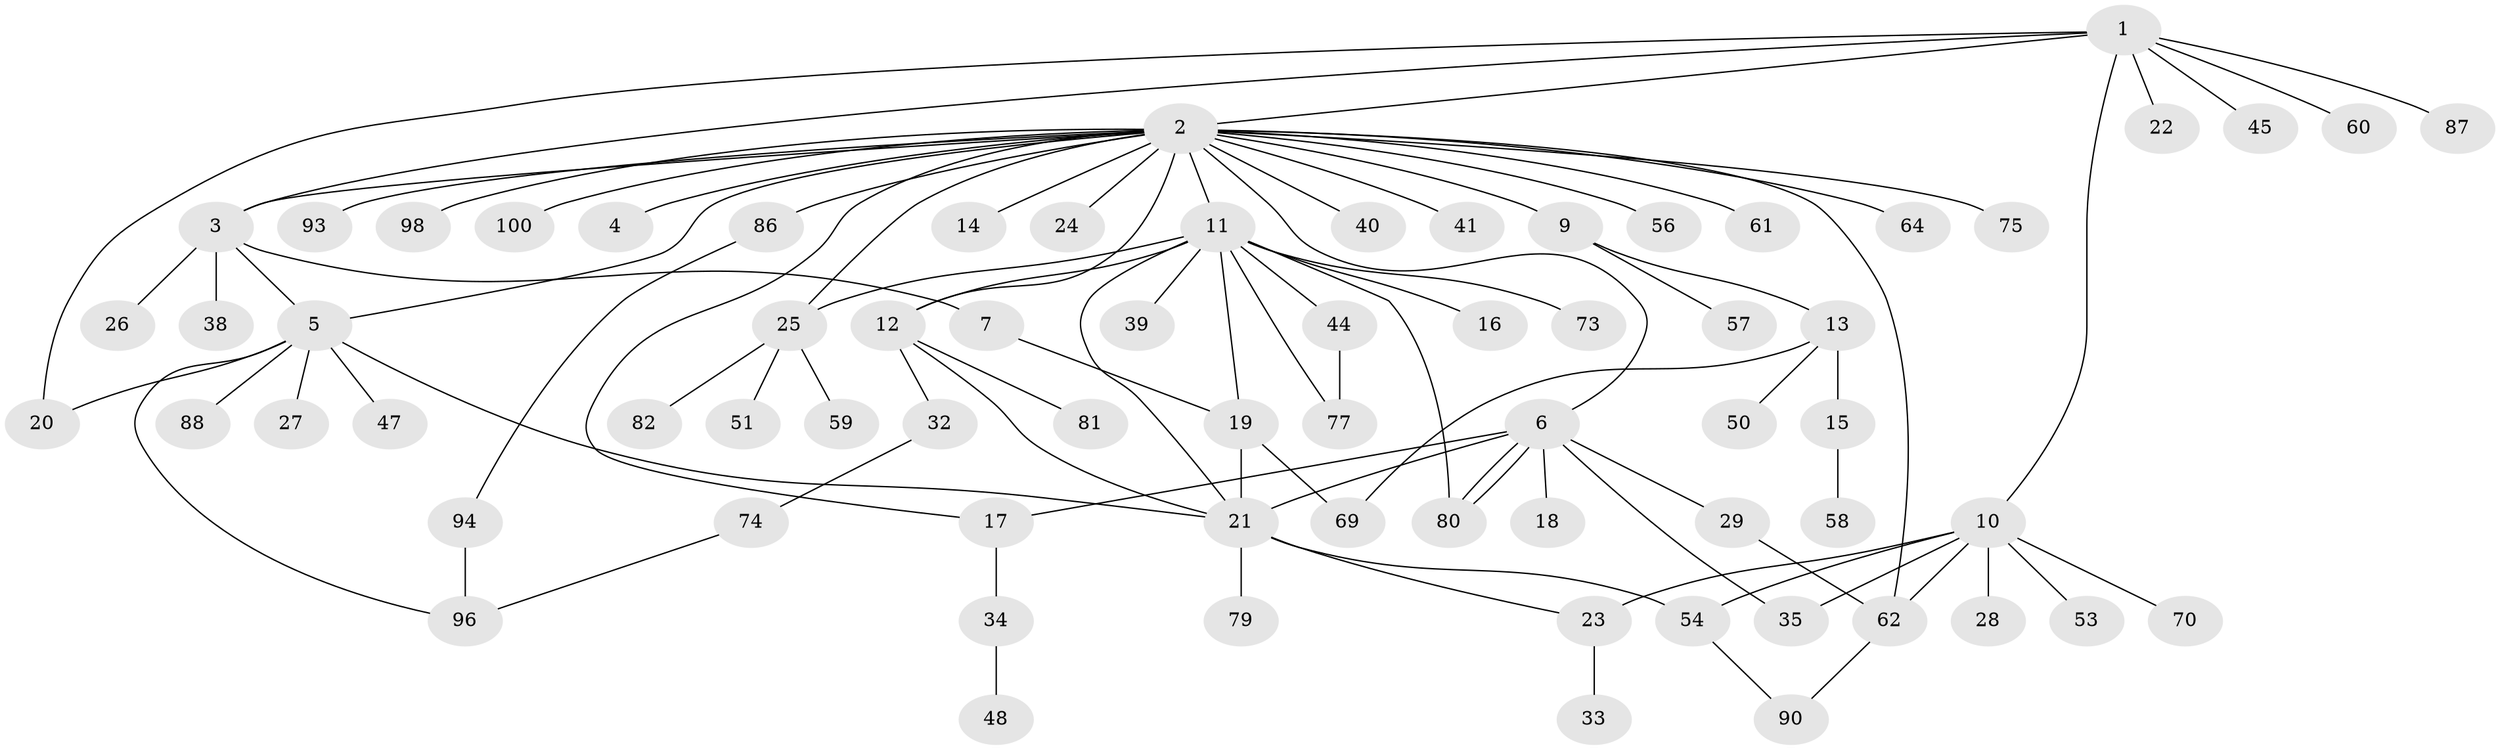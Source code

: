 // original degree distribution, {9: 0.03, 22: 0.01, 7: 0.02, 2: 0.23, 10: 0.02, 3: 0.07, 4: 0.04, 5: 0.07, 1: 0.51}
// Generated by graph-tools (version 1.1) at 2025/11/02/21/25 10:11:09]
// undirected, 71 vertices, 93 edges
graph export_dot {
graph [start="1"]
  node [color=gray90,style=filled];
  1 [super="+66"];
  2 [super="+8"];
  3 [super="+49"];
  4 [super="+43"];
  5 [super="+63"];
  6 [super="+84"];
  7 [super="+30"];
  9;
  10 [super="+65"];
  11 [super="+68"];
  12 [super="+36"];
  13 [super="+46"];
  14;
  15;
  16;
  17 [super="+78"];
  18 [super="+37"];
  19 [super="+52"];
  20;
  21 [super="+71"];
  22;
  23 [super="+31"];
  24;
  25;
  26;
  27 [super="+42"];
  28;
  29;
  32;
  33 [super="+95"];
  34 [super="+92"];
  35 [super="+72"];
  38;
  39;
  40;
  41;
  44 [super="+99"];
  45;
  47;
  48;
  50;
  51;
  53;
  54 [super="+55"];
  56;
  57;
  58 [super="+67"];
  59;
  60;
  61;
  62 [super="+85"];
  64;
  69 [super="+83"];
  70 [super="+76"];
  73;
  74;
  75;
  77;
  79;
  80;
  81;
  82;
  86;
  87 [super="+89"];
  88 [super="+91"];
  90;
  93;
  94;
  96 [super="+97"];
  98;
  100;
  1 -- 2;
  1 -- 3;
  1 -- 10;
  1 -- 20;
  1 -- 22;
  1 -- 45;
  1 -- 60;
  1 -- 87;
  2 -- 4;
  2 -- 5;
  2 -- 6;
  2 -- 9;
  2 -- 11 [weight=2];
  2 -- 12;
  2 -- 14;
  2 -- 17;
  2 -- 24;
  2 -- 25;
  2 -- 41;
  2 -- 56;
  2 -- 61;
  2 -- 62;
  2 -- 64;
  2 -- 75;
  2 -- 86;
  2 -- 93;
  2 -- 98;
  2 -- 40;
  2 -- 3;
  2 -- 100;
  3 -- 5;
  3 -- 7;
  3 -- 26;
  3 -- 38;
  5 -- 20;
  5 -- 21;
  5 -- 27;
  5 -- 47;
  5 -- 88;
  5 -- 96;
  6 -- 17;
  6 -- 18;
  6 -- 21 [weight=2];
  6 -- 29;
  6 -- 35;
  6 -- 80;
  6 -- 80;
  7 -- 19;
  9 -- 13;
  9 -- 57;
  10 -- 23 [weight=2];
  10 -- 28;
  10 -- 35;
  10 -- 53;
  10 -- 54;
  10 -- 62;
  10 -- 70;
  11 -- 12;
  11 -- 16;
  11 -- 19;
  11 -- 39;
  11 -- 44;
  11 -- 73;
  11 -- 80;
  11 -- 21 [weight=2];
  11 -- 25;
  11 -- 77;
  12 -- 32;
  12 -- 81;
  12 -- 21;
  13 -- 15;
  13 -- 50;
  13 -- 69;
  15 -- 58;
  17 -- 34;
  19 -- 21;
  19 -- 69;
  21 -- 23;
  21 -- 54;
  21 -- 79;
  23 -- 33;
  25 -- 51;
  25 -- 59;
  25 -- 82;
  29 -- 62;
  32 -- 74;
  34 -- 48;
  44 -- 77;
  54 -- 90;
  62 -- 90;
  74 -- 96;
  86 -- 94;
  94 -- 96;
}

